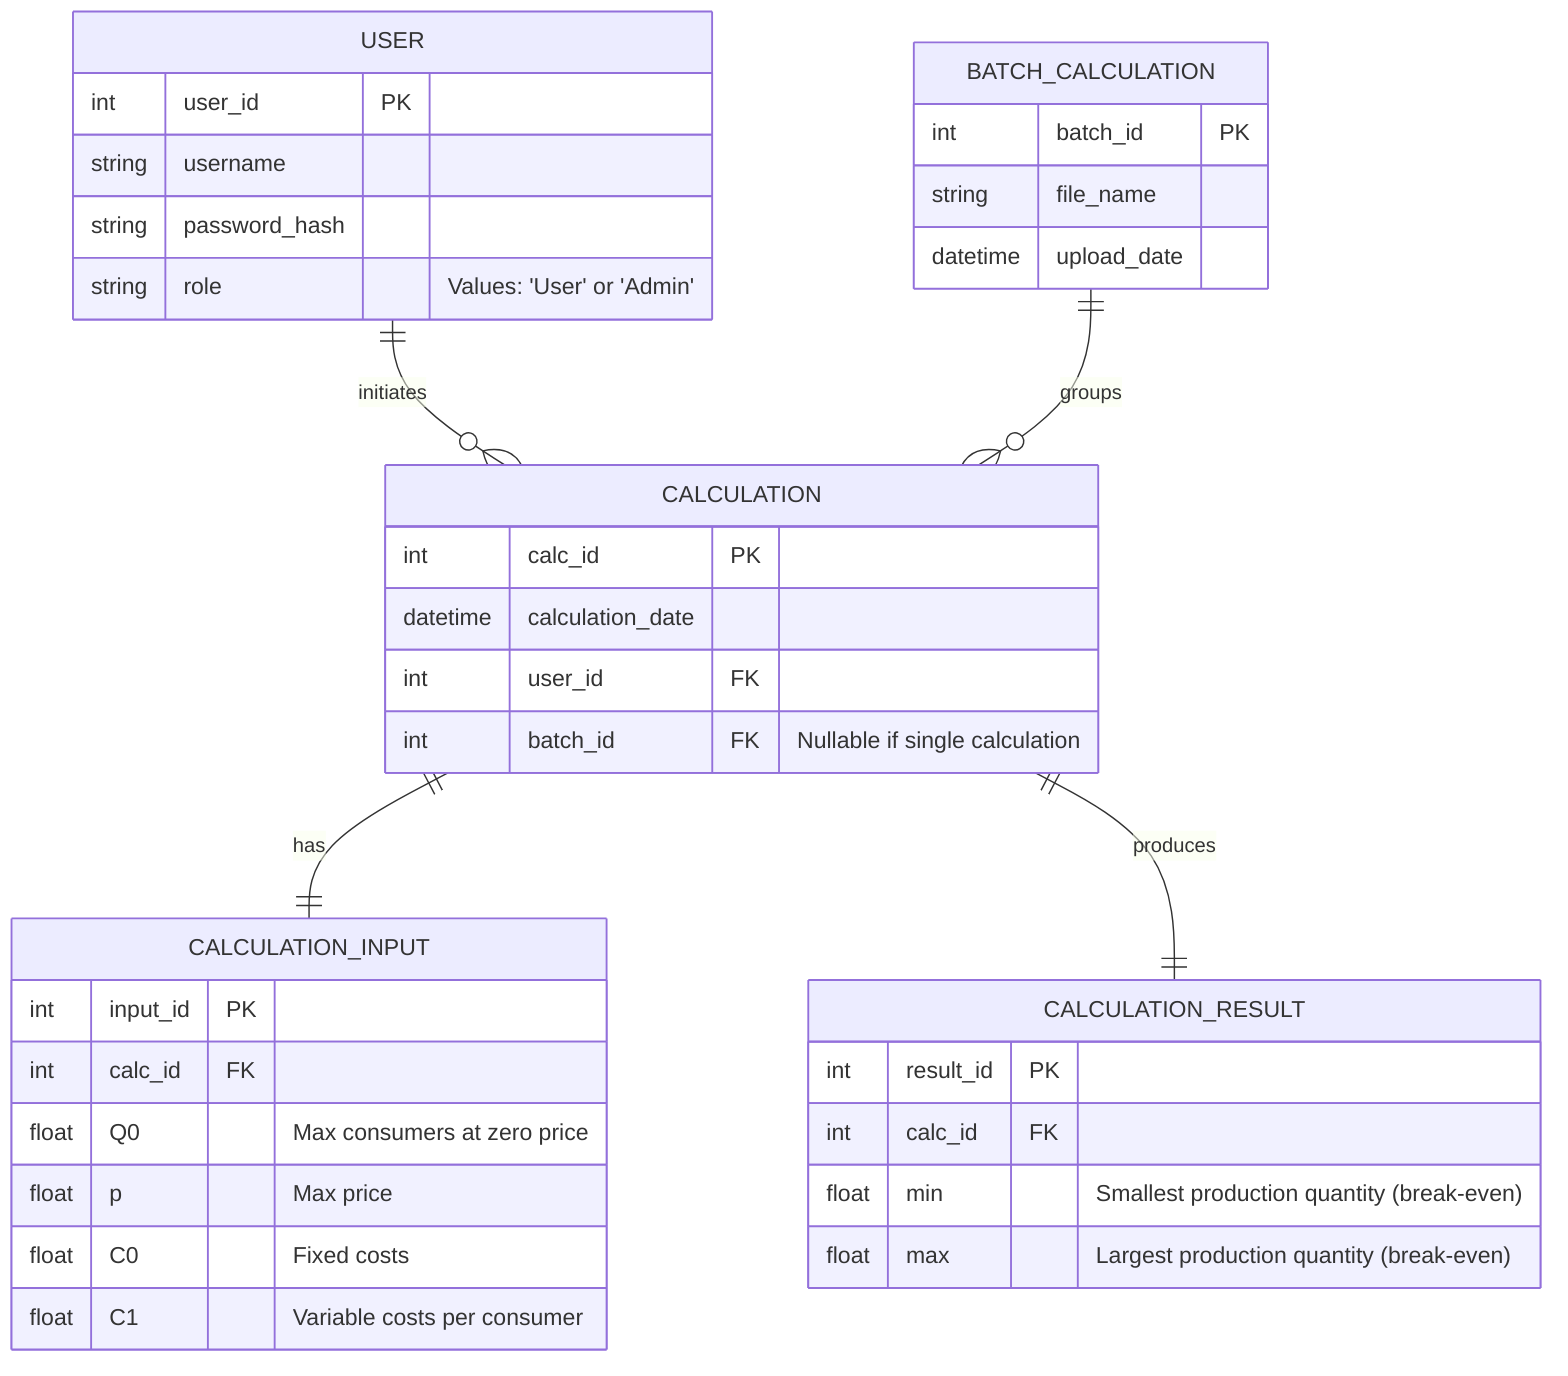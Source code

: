 erDiagram
    USER {
        int user_id PK
        string username
        string password_hash
        string role "Values: 'User' or 'Admin'"
    }

    CALCULATION {
        int calc_id PK
        datetime calculation_date
        int user_id FK
        int batch_id FK "Nullable if single calculation"
    }

    CALCULATION_INPUT {
        int input_id PK
        int calc_id FK
        float Q0 "Max consumers at zero price"
        float p "Max price"
        float C0 "Fixed costs"
        float C1 "Variable costs per consumer"
    }

    CALCULATION_RESULT {
        int result_id PK
        int calc_id FK
        float min "Smallest production quantity (break-even)"
        float max "Largest production quantity (break-even)"
    }

    BATCH_CALCULATION {
        int batch_id PK
        string file_name
        datetime upload_date
    }

    USER ||--o{ CALCULATION : "initiates"
    CALCULATION ||--|| CALCULATION_INPUT : "has"
    CALCULATION ||--|| CALCULATION_RESULT : "produces"
    BATCH_CALCULATION ||--o{ CALCULATION : "groups"